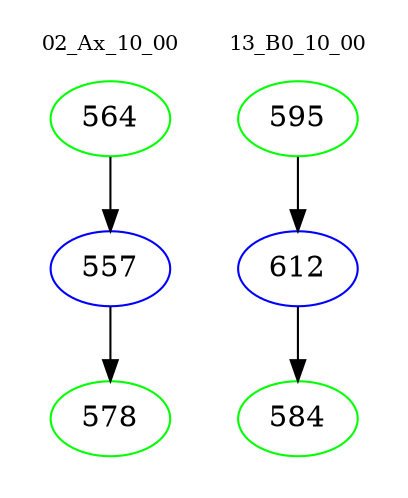 digraph{
subgraph cluster_0 {
color = white
label = "02_Ax_10_00";
fontsize=10;
T0_564 [label="564", color="green"]
T0_564 -> T0_557 [color="black"]
T0_557 [label="557", color="blue"]
T0_557 -> T0_578 [color="black"]
T0_578 [label="578", color="green"]
}
subgraph cluster_1 {
color = white
label = "13_B0_10_00";
fontsize=10;
T1_595 [label="595", color="green"]
T1_595 -> T1_612 [color="black"]
T1_612 [label="612", color="blue"]
T1_612 -> T1_584 [color="black"]
T1_584 [label="584", color="green"]
}
}
